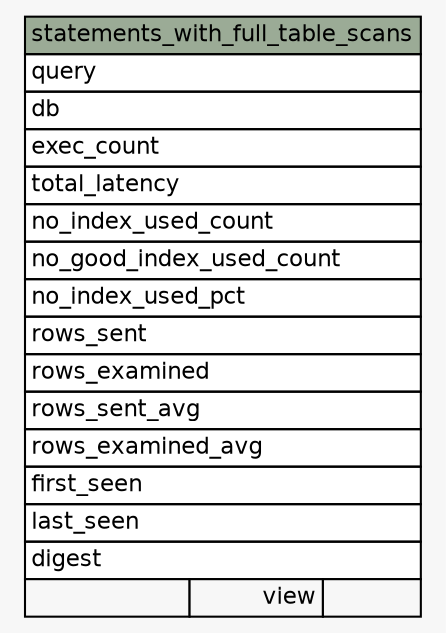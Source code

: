 // dot 2.44.1 on Linux 5.5.13-arch2-1
// SchemaSpy rev 590
digraph "statements_with_full_table_scans" {
  graph [
    rankdir="RL"
    bgcolor="#f7f7f7"
    nodesep="0.18"
    ranksep="0.46"
    fontname="Helvetica"
    fontsize="11"
  ];
  node [
    fontname="Helvetica"
    fontsize="11"
    shape="plaintext"
  ];
  edge [
    arrowsize="0.8"
  ];
  "statements_with_full_table_scans" [
    label=<
    <TABLE BORDER="0" CELLBORDER="1" CELLSPACING="0" BGCOLOR="#ffffff">
      <TR><TD COLSPAN="3" BGCOLOR="#9bab96" ALIGN="CENTER">statements_with_full_table_scans</TD></TR>
      <TR><TD PORT="query" COLSPAN="3" ALIGN="LEFT">query</TD></TR>
      <TR><TD PORT="db" COLSPAN="3" ALIGN="LEFT">db</TD></TR>
      <TR><TD PORT="exec_count" COLSPAN="3" ALIGN="LEFT">exec_count</TD></TR>
      <TR><TD PORT="total_latency" COLSPAN="3" ALIGN="LEFT">total_latency</TD></TR>
      <TR><TD PORT="no_index_used_count" COLSPAN="3" ALIGN="LEFT">no_index_used_count</TD></TR>
      <TR><TD PORT="no_good_index_used_count" COLSPAN="3" ALIGN="LEFT">no_good_index_used_count</TD></TR>
      <TR><TD PORT="no_index_used_pct" COLSPAN="3" ALIGN="LEFT">no_index_used_pct</TD></TR>
      <TR><TD PORT="rows_sent" COLSPAN="3" ALIGN="LEFT">rows_sent</TD></TR>
      <TR><TD PORT="rows_examined" COLSPAN="3" ALIGN="LEFT">rows_examined</TD></TR>
      <TR><TD PORT="rows_sent_avg" COLSPAN="3" ALIGN="LEFT">rows_sent_avg</TD></TR>
      <TR><TD PORT="rows_examined_avg" COLSPAN="3" ALIGN="LEFT">rows_examined_avg</TD></TR>
      <TR><TD PORT="first_seen" COLSPAN="3" ALIGN="LEFT">first_seen</TD></TR>
      <TR><TD PORT="last_seen" COLSPAN="3" ALIGN="LEFT">last_seen</TD></TR>
      <TR><TD PORT="digest" COLSPAN="3" ALIGN="LEFT">digest</TD></TR>
      <TR><TD ALIGN="LEFT" BGCOLOR="#f7f7f7">  </TD><TD ALIGN="RIGHT" BGCOLOR="#f7f7f7">view</TD><TD ALIGN="RIGHT" BGCOLOR="#f7f7f7">  </TD></TR>
    </TABLE>>
    URL="tables/statements_with_full_table_scans.html"
    tooltip="statements_with_full_table_scans"
  ];
}
